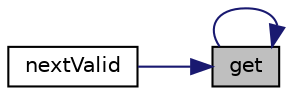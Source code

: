 digraph "get"
{
 // LATEX_PDF_SIZE
  edge [fontname="Helvetica",fontsize="10",labelfontname="Helvetica",labelfontsize="10"];
  node [fontname="Helvetica",fontsize="10",shape=record];
  rankdir="RL";
  Node1 [label="get",height=0.2,width=0.4,color="black", fillcolor="grey75", style="filled", fontcolor="black",tooltip="Raw, low-level get character function."];
  Node1 -> Node1 [dir="back",color="midnightblue",fontsize="10",style="solid",fontname="Helvetica"];
  Node1 -> Node2 [dir="back",color="midnightblue",fontsize="10",style="solid",fontname="Helvetica"];
  Node2 [label="nextValid",height=0.2,width=0.4,color="black", fillcolor="white", style="filled",URL="$classpFlow_1_1Istream.html#a3d5ae683596fda5b3cb7e1e22750ced3",tooltip="Get the next valid character."];
}

